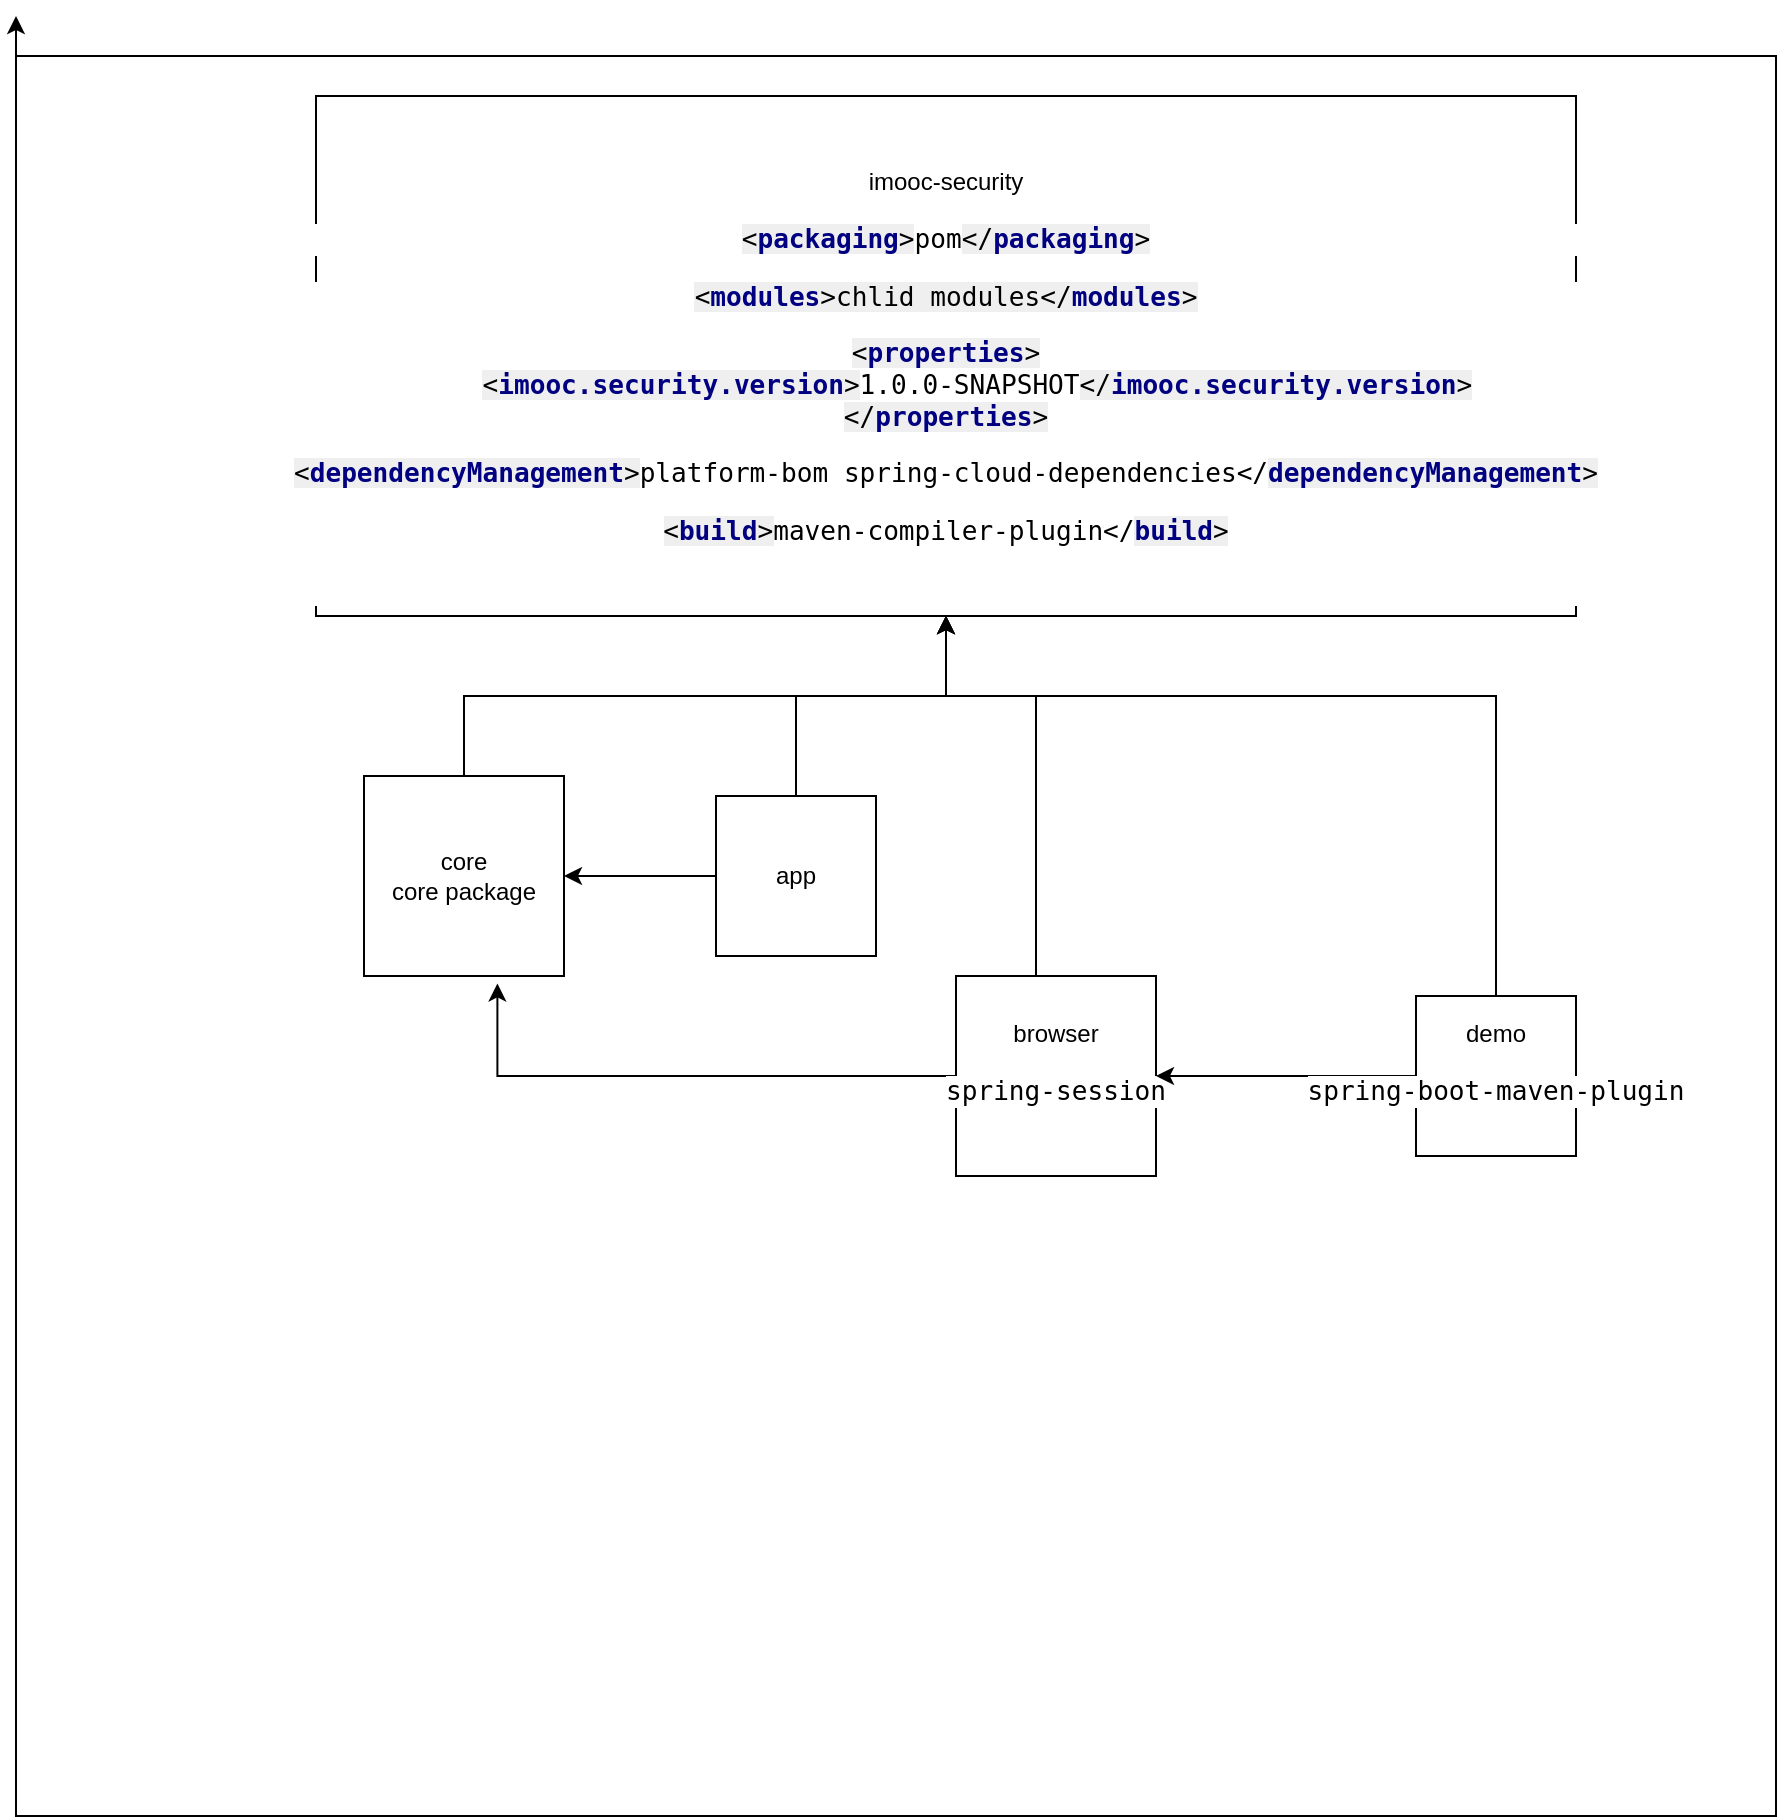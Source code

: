 <mxfile version="16.1.0" type="github">
  <diagram id="cc3kKAvX6N6higTfpHKX" name="Page-1">
    <mxGraphModel dx="782" dy="1549" grid="1" gridSize="10" guides="1" tooltips="1" connect="1" arrows="1" fold="1" page="1" pageScale="1" pageWidth="827" pageHeight="1169" math="0" shadow="0">
      <root>
        <mxCell id="0" />
        <mxCell id="1" parent="0" />
        <mxCell id="-o3gMdgeUypH5bBFZFpi-7" style="edgeStyle=orthogonalEdgeStyle;rounded=0;orthogonalLoop=1;jettySize=auto;html=1;exitX=0;exitY=0;exitDx=0;exitDy=0;" edge="1" parent="1" source="-o3gMdgeUypH5bBFZFpi-1">
          <mxGeometry relative="1" as="geometry">
            <mxPoint x="200" y="-20" as="targetPoint" />
          </mxGeometry>
        </mxCell>
        <mxCell id="-o3gMdgeUypH5bBFZFpi-1" value="" style="whiteSpace=wrap;html=1;aspect=fixed;" vertex="1" parent="1">
          <mxGeometry x="200" width="880" height="880" as="geometry" />
        </mxCell>
        <mxCell id="-o3gMdgeUypH5bBFZFpi-2" value="&lt;br&gt;&lt;br&gt;&lt;br&gt;imooc-security&lt;br&gt;&lt;pre style=&quot;background-color: rgb(255 , 255 , 255) ; font-family: &amp;#34;jetbrains mono&amp;#34; , monospace ; font-size: 9.8pt&quot;&gt;&lt;span style=&quot;background-color: #efefef&quot;&gt;&amp;lt;&lt;/span&gt;&lt;span style=&quot;color: #000080 ; background-color: #efefef ; font-weight: bold&quot;&gt;packaging&lt;/span&gt;&lt;span style=&quot;background-color: #efefef&quot;&gt;&amp;gt;&lt;/span&gt;pom&lt;span style=&quot;background-color: #efefef&quot;&gt;&amp;lt;/&lt;/span&gt;&lt;span style=&quot;color: #000080 ; background-color: #efefef ; font-weight: bold&quot;&gt;packaging&lt;/span&gt;&lt;span style=&quot;background-color: #efefef&quot;&gt;&amp;gt;&lt;/span&gt;&lt;/pre&gt;&lt;pre style=&quot;background-color: rgb(255 , 255 , 255) ; font-family: &amp;#34;jetbrains mono&amp;#34; , monospace ; font-size: 9.8pt&quot;&gt;&lt;pre style=&quot;font-family: &amp;#34;jetbrains mono&amp;#34; , monospace ; font-size: 9.8pt&quot;&gt;&lt;span style=&quot;background-color: #efefef&quot;&gt;&amp;lt;&lt;/span&gt;&lt;span style=&quot;color: #000080 ; background-color: #efefef ; font-weight: bold&quot;&gt;modules&lt;/span&gt;&lt;span style=&quot;background-color: #efefef&quot;&gt;&amp;gt;chlid modules&lt;/span&gt;&lt;span style=&quot;background-color: #efefef&quot;&gt;&amp;lt;/&lt;/span&gt;&lt;span style=&quot;color: #000080 ; background-color: #efefef ; font-weight: bold&quot;&gt;modules&lt;/span&gt;&lt;span style=&quot;background-color: #efefef&quot;&gt;&amp;gt;&lt;/span&gt;&lt;/pre&gt;&lt;pre style=&quot;font-family: &amp;#34;jetbrains mono&amp;#34; , monospace ; font-size: 9.8pt&quot;&gt;&lt;pre style=&quot;font-family: &amp;#34;jetbrains mono&amp;#34; , monospace ; font-size: 9.8pt&quot;&gt;&lt;span style=&quot;background-color: #efefef&quot;&gt;&amp;lt;&lt;/span&gt;&lt;span style=&quot;color: #000080 ; background-color: #efefef ; font-weight: bold&quot;&gt;properties&lt;/span&gt;&lt;span style=&quot;background-color: #efefef&quot;&gt;&amp;gt;&lt;/span&gt;&lt;br&gt;    &lt;span style=&quot;background-color: #efefef&quot;&gt;&amp;lt;&lt;/span&gt;&lt;span style=&quot;color: #000080 ; background-color: #efefef ; font-weight: bold&quot;&gt;imooc.security.version&lt;/span&gt;&lt;span style=&quot;background-color: #efefef&quot;&gt;&amp;gt;&lt;/span&gt;1.0.0-SNAPSHOT&lt;span style=&quot;background-color: #efefef&quot;&gt;&amp;lt;/&lt;/span&gt;&lt;span style=&quot;color: #000080 ; background-color: #efefef ; font-weight: bold&quot;&gt;imooc.security.version&lt;/span&gt;&lt;span style=&quot;background-color: #efefef&quot;&gt;&amp;gt;&lt;/span&gt;&lt;br&gt;&lt;span style=&quot;background-color: #efefef&quot;&gt;&amp;lt;/&lt;/span&gt;&lt;span style=&quot;color: #000080 ; background-color: #efefef ; font-weight: bold&quot;&gt;properties&lt;/span&gt;&lt;span style=&quot;background-color: #efefef&quot;&gt;&amp;gt;&lt;/span&gt;&lt;/pre&gt;&lt;pre style=&quot;font-family: &amp;#34;jetbrains mono&amp;#34; , monospace ; font-size: 9.8pt&quot;&gt;&lt;pre style=&quot;font-family: &amp;#34;jetbrains mono&amp;#34; , monospace ; font-size: 9.8pt&quot;&gt;&lt;span style=&quot;background-color: #efefef&quot;&gt;&amp;lt;&lt;/span&gt;&lt;span style=&quot;color: #000080 ; background-color: #efefef ; font-weight: bold&quot;&gt;dependencyManagement&lt;/span&gt;&lt;span style=&quot;background-color: #efefef&quot;&gt;&amp;gt;&lt;/span&gt;platform-bom spring-cloud-dependencies&amp;lt;/&lt;span style=&quot;font-size: 9.8pt ; color: rgb(0 , 0 , 128) ; background-color: rgb(239 , 239 , 239) ; font-weight: bold&quot;&gt;dependencyManagement&lt;/span&gt;&lt;span style=&quot;font-size: 9.8pt ; background-color: rgb(239 , 239 , 239)&quot;&gt;&amp;gt;&lt;/span&gt;&lt;/pre&gt;&lt;pre style=&quot;font-family: &amp;#34;jetbrains mono&amp;#34; , monospace ; font-size: 9.8pt&quot;&gt;&lt;span style=&quot;background-color: #efefef&quot;&gt;&amp;lt;&lt;/span&gt;&lt;span style=&quot;color: #000080 ; background-color: #efefef ; font-weight: bold&quot;&gt;build&lt;/span&gt;&lt;span style=&quot;background-color: #efefef&quot;&gt;&amp;gt;&lt;/span&gt;maven-compiler-plugin&amp;lt;/&lt;span style=&quot;font-size: 9.8pt ; color: rgb(0 , 0 , 128) ; background-color: rgb(239 , 239 , 239) ; font-weight: bold&quot;&gt;build&lt;/span&gt;&lt;span style=&quot;font-size: 9.8pt ; background-color: rgb(239 , 239 , 239)&quot;&gt;&amp;gt;&lt;/span&gt;&lt;/pre&gt;&lt;/pre&gt;&lt;/pre&gt;&lt;pre style=&quot;font-family: &amp;#34;jetbrains mono&amp;#34; , monospace ; font-size: 9.8pt&quot;&gt;&lt;span style=&quot;background-color: #efefef&quot;&gt;&lt;br&gt;&lt;/span&gt;&lt;/pre&gt;&lt;/pre&gt;" style="rounded=0;whiteSpace=wrap;html=1;" vertex="1" parent="1">
          <mxGeometry x="350" y="20" width="630" height="260" as="geometry" />
        </mxCell>
        <mxCell id="-o3gMdgeUypH5bBFZFpi-16" value="" style="edgeStyle=orthogonalEdgeStyle;rounded=0;orthogonalLoop=1;jettySize=auto;html=1;" edge="1" parent="1" source="-o3gMdgeUypH5bBFZFpi-3" target="-o3gMdgeUypH5bBFZFpi-2">
          <mxGeometry relative="1" as="geometry">
            <Array as="points">
              <mxPoint x="590" y="320" />
              <mxPoint x="665" y="320" />
            </Array>
          </mxGeometry>
        </mxCell>
        <mxCell id="-o3gMdgeUypH5bBFZFpi-19" value="" style="edgeStyle=orthogonalEdgeStyle;rounded=0;orthogonalLoop=1;jettySize=auto;html=1;" edge="1" parent="1" source="-o3gMdgeUypH5bBFZFpi-3" target="-o3gMdgeUypH5bBFZFpi-4">
          <mxGeometry relative="1" as="geometry" />
        </mxCell>
        <mxCell id="-o3gMdgeUypH5bBFZFpi-3" value="app" style="whiteSpace=wrap;html=1;aspect=fixed;" vertex="1" parent="1">
          <mxGeometry x="550" y="370" width="80" height="80" as="geometry" />
        </mxCell>
        <mxCell id="-o3gMdgeUypH5bBFZFpi-15" value="" style="edgeStyle=orthogonalEdgeStyle;rounded=0;orthogonalLoop=1;jettySize=auto;html=1;" edge="1" parent="1" source="-o3gMdgeUypH5bBFZFpi-4" target="-o3gMdgeUypH5bBFZFpi-2">
          <mxGeometry relative="1" as="geometry" />
        </mxCell>
        <mxCell id="-o3gMdgeUypH5bBFZFpi-4" value="core&lt;br&gt;core package" style="whiteSpace=wrap;html=1;aspect=fixed;" vertex="1" parent="1">
          <mxGeometry x="374" y="360" width="100" height="100" as="geometry" />
        </mxCell>
        <mxCell id="-o3gMdgeUypH5bBFZFpi-17" value="" style="edgeStyle=orthogonalEdgeStyle;rounded=0;orthogonalLoop=1;jettySize=auto;html=1;" edge="1" parent="1" source="-o3gMdgeUypH5bBFZFpi-5" target="-o3gMdgeUypH5bBFZFpi-2">
          <mxGeometry relative="1" as="geometry">
            <Array as="points">
              <mxPoint x="710" y="320" />
              <mxPoint x="665" y="320" />
            </Array>
          </mxGeometry>
        </mxCell>
        <mxCell id="-o3gMdgeUypH5bBFZFpi-22" value="" style="edgeStyle=orthogonalEdgeStyle;rounded=0;orthogonalLoop=1;jettySize=auto;html=1;entryX=0.667;entryY=1.037;entryDx=0;entryDy=0;entryPerimeter=0;" edge="1" parent="1" source="-o3gMdgeUypH5bBFZFpi-5" target="-o3gMdgeUypH5bBFZFpi-4">
          <mxGeometry relative="1" as="geometry">
            <Array as="points">
              <mxPoint x="441" y="510" />
            </Array>
          </mxGeometry>
        </mxCell>
        <mxCell id="-o3gMdgeUypH5bBFZFpi-5" value="browser&lt;br&gt;&lt;pre style=&quot;background-color: rgb(255 , 255 , 255) ; font-family: &amp;#34;jetbrains mono&amp;#34; , monospace ; font-size: 9.8pt&quot;&gt;spring-session&lt;/pre&gt;" style="whiteSpace=wrap;html=1;aspect=fixed;" vertex="1" parent="1">
          <mxGeometry x="670" y="460" width="100" height="100" as="geometry" />
        </mxCell>
        <mxCell id="-o3gMdgeUypH5bBFZFpi-18" value="" style="edgeStyle=orthogonalEdgeStyle;rounded=0;orthogonalLoop=1;jettySize=auto;html=1;" edge="1" parent="1" source="-o3gMdgeUypH5bBFZFpi-8" target="-o3gMdgeUypH5bBFZFpi-2">
          <mxGeometry relative="1" as="geometry">
            <Array as="points">
              <mxPoint x="940" y="320" />
              <mxPoint x="665" y="320" />
            </Array>
          </mxGeometry>
        </mxCell>
        <mxCell id="-o3gMdgeUypH5bBFZFpi-23" style="edgeStyle=orthogonalEdgeStyle;rounded=0;orthogonalLoop=1;jettySize=auto;html=1;" edge="1" parent="1" source="-o3gMdgeUypH5bBFZFpi-8" target="-o3gMdgeUypH5bBFZFpi-5">
          <mxGeometry relative="1" as="geometry" />
        </mxCell>
        <mxCell id="-o3gMdgeUypH5bBFZFpi-8" value="demo&lt;br&gt;&lt;pre style=&quot;background-color: rgb(255 , 255 , 255) ; font-family: &amp;#34;jetbrains mono&amp;#34; , monospace ; font-size: 9.8pt&quot;&gt;spring-boot-maven-plugin&lt;/pre&gt;" style="whiteSpace=wrap;html=1;aspect=fixed;" vertex="1" parent="1">
          <mxGeometry x="900" y="470" width="80" height="80" as="geometry" />
        </mxCell>
      </root>
    </mxGraphModel>
  </diagram>
</mxfile>
